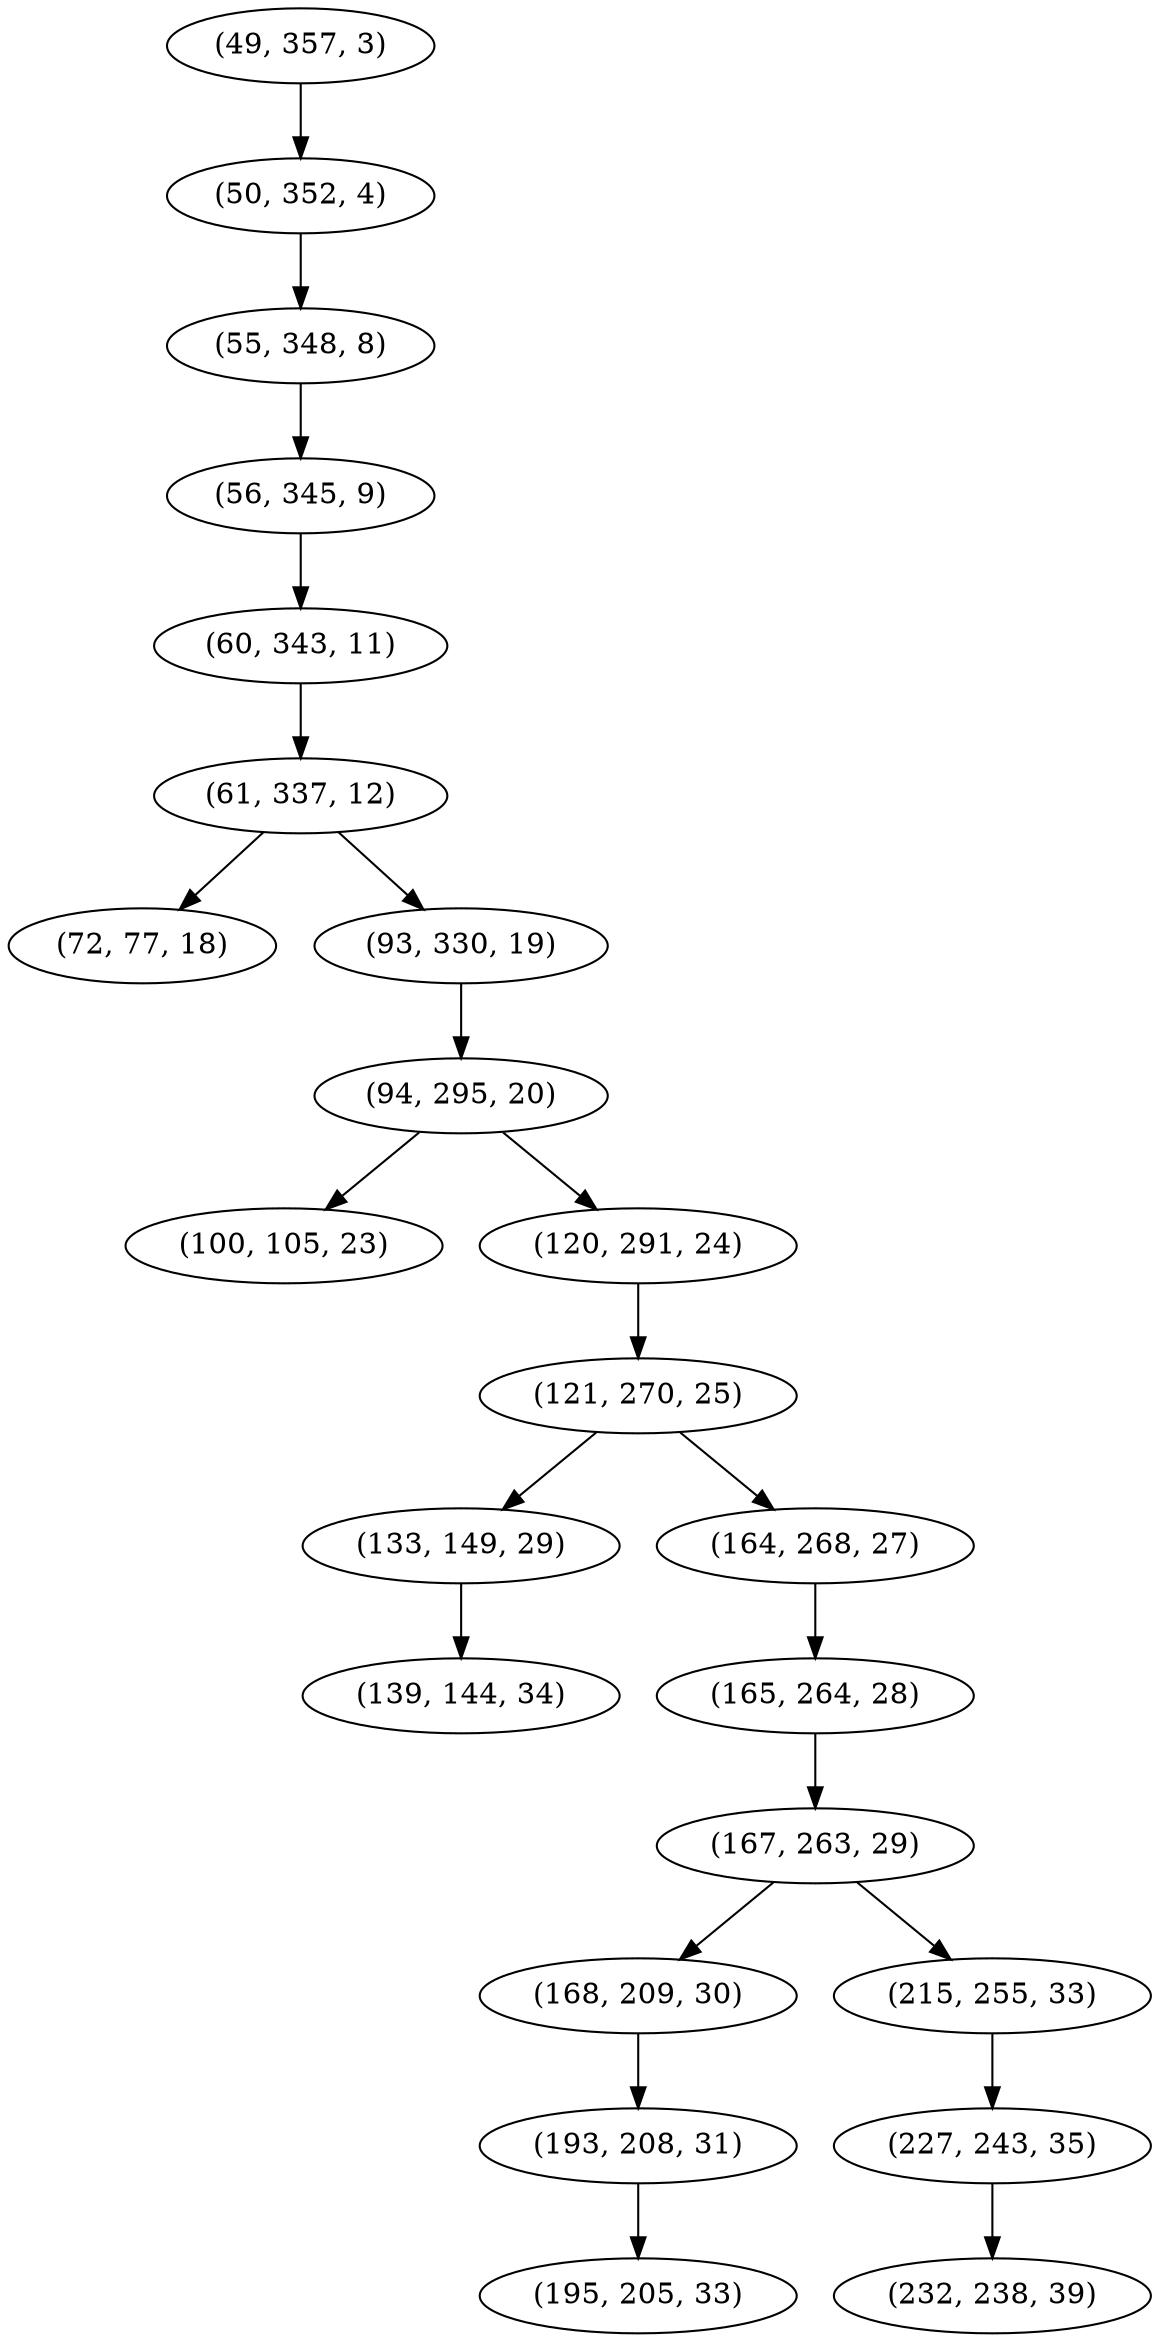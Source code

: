 digraph tree {
    "(49, 357, 3)";
    "(50, 352, 4)";
    "(55, 348, 8)";
    "(56, 345, 9)";
    "(60, 343, 11)";
    "(61, 337, 12)";
    "(72, 77, 18)";
    "(93, 330, 19)";
    "(94, 295, 20)";
    "(100, 105, 23)";
    "(120, 291, 24)";
    "(121, 270, 25)";
    "(133, 149, 29)";
    "(139, 144, 34)";
    "(164, 268, 27)";
    "(165, 264, 28)";
    "(167, 263, 29)";
    "(168, 209, 30)";
    "(193, 208, 31)";
    "(195, 205, 33)";
    "(215, 255, 33)";
    "(227, 243, 35)";
    "(232, 238, 39)";
    "(49, 357, 3)" -> "(50, 352, 4)";
    "(50, 352, 4)" -> "(55, 348, 8)";
    "(55, 348, 8)" -> "(56, 345, 9)";
    "(56, 345, 9)" -> "(60, 343, 11)";
    "(60, 343, 11)" -> "(61, 337, 12)";
    "(61, 337, 12)" -> "(72, 77, 18)";
    "(61, 337, 12)" -> "(93, 330, 19)";
    "(93, 330, 19)" -> "(94, 295, 20)";
    "(94, 295, 20)" -> "(100, 105, 23)";
    "(94, 295, 20)" -> "(120, 291, 24)";
    "(120, 291, 24)" -> "(121, 270, 25)";
    "(121, 270, 25)" -> "(133, 149, 29)";
    "(121, 270, 25)" -> "(164, 268, 27)";
    "(133, 149, 29)" -> "(139, 144, 34)";
    "(164, 268, 27)" -> "(165, 264, 28)";
    "(165, 264, 28)" -> "(167, 263, 29)";
    "(167, 263, 29)" -> "(168, 209, 30)";
    "(167, 263, 29)" -> "(215, 255, 33)";
    "(168, 209, 30)" -> "(193, 208, 31)";
    "(193, 208, 31)" -> "(195, 205, 33)";
    "(215, 255, 33)" -> "(227, 243, 35)";
    "(227, 243, 35)" -> "(232, 238, 39)";
}
